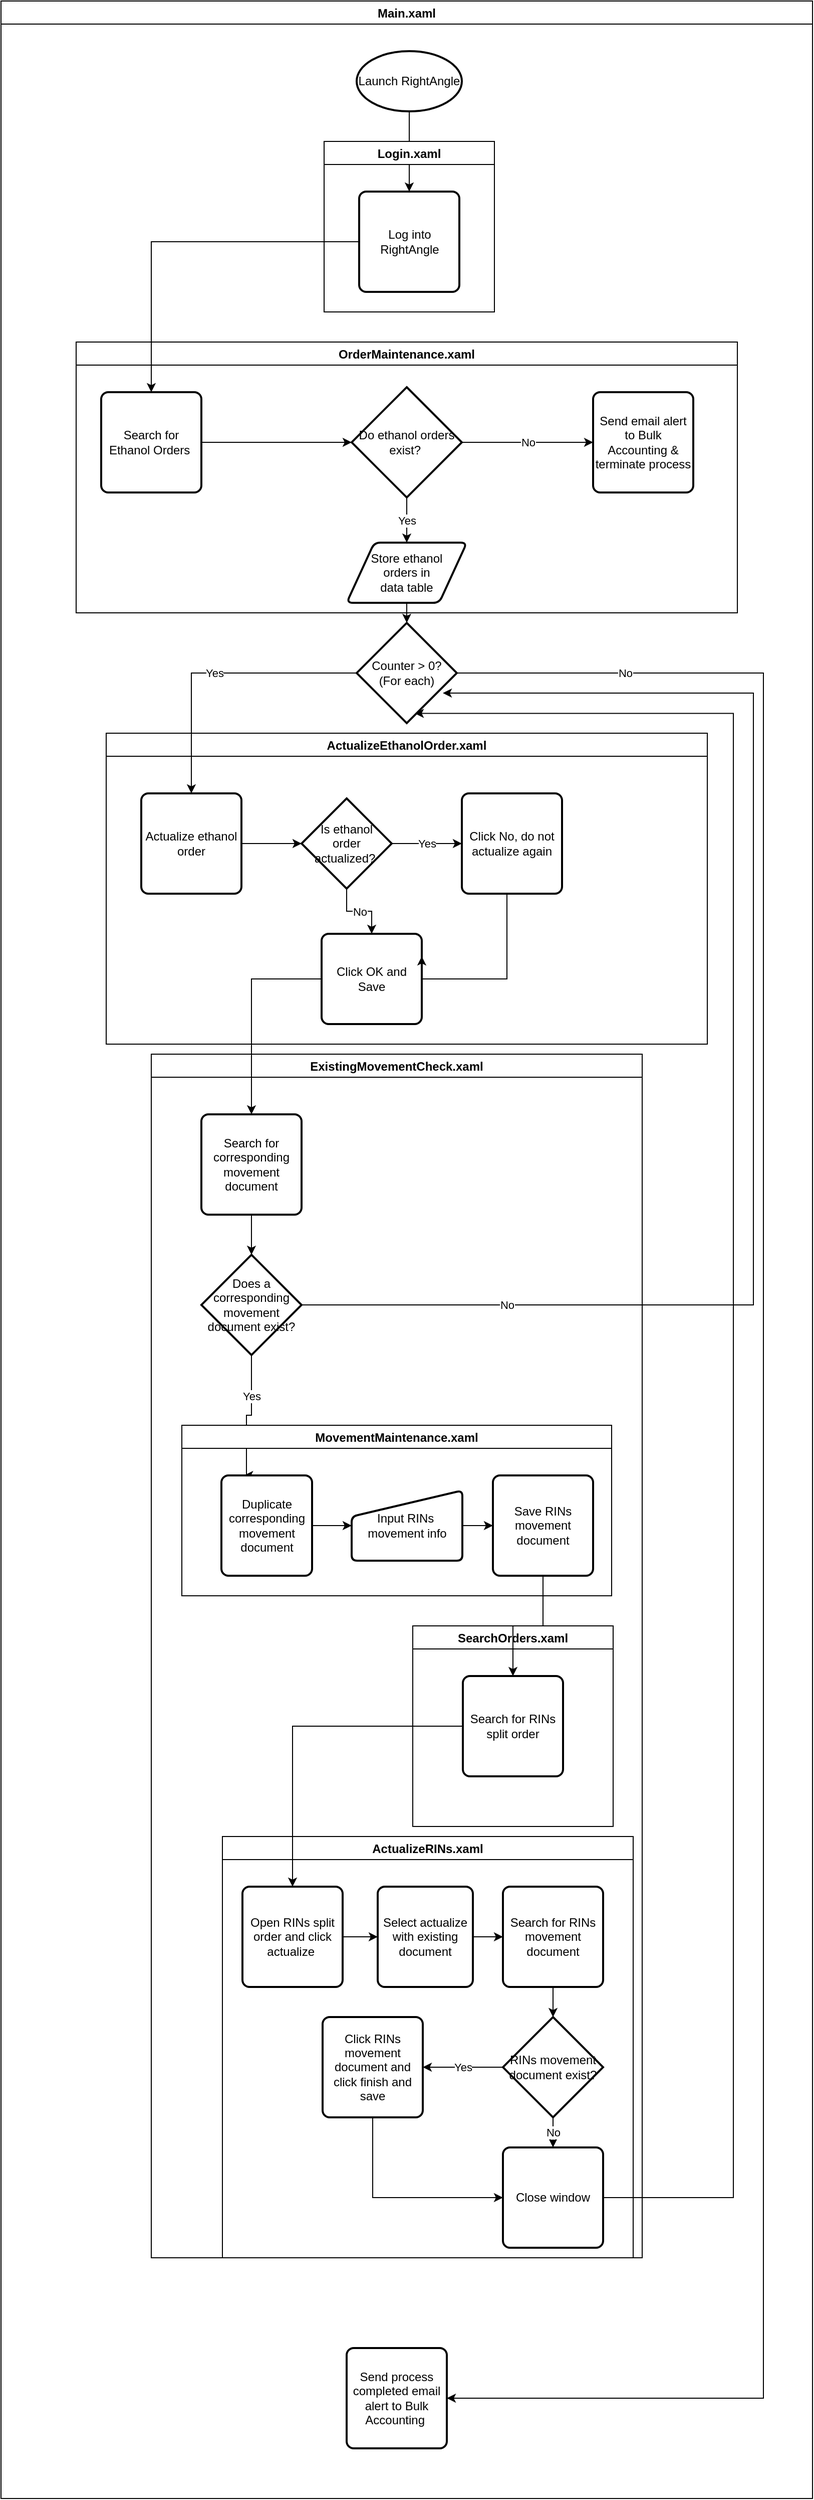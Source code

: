 <mxfile version="14.6.10" type="github">
  <diagram id="C5RBs43oDa-KdzZeNtuy" name="Page-1">
    <mxGraphModel dx="1038" dy="579" grid="1" gridSize="10" guides="1" tooltips="1" connect="1" arrows="1" fold="1" page="1" pageScale="1" pageWidth="827" pageHeight="1169" math="0" shadow="0">
      <root>
        <mxCell id="WIyWlLk6GJQsqaUBKTNV-0" />
        <mxCell id="WIyWlLk6GJQsqaUBKTNV-1" parent="WIyWlLk6GJQsqaUBKTNV-0" />
        <mxCell id="zwIU4QLBpwWAhk2zhrNK-26" value="Main.xaml" style="swimlane;" vertex="1" parent="WIyWlLk6GJQsqaUBKTNV-1">
          <mxGeometry x="9" y="40" width="810" height="2490" as="geometry" />
        </mxCell>
        <mxCell id="zwIU4QLBpwWAhk2zhrNK-92" style="edgeStyle=orthogonalEdgeStyle;rounded=0;orthogonalLoop=1;jettySize=auto;html=1;entryX=0.5;entryY=0;entryDx=0;entryDy=0;" edge="1" parent="zwIU4QLBpwWAhk2zhrNK-26" source="zwIU4QLBpwWAhk2zhrNK-3" target="zwIU4QLBpwWAhk2zhrNK-4">
          <mxGeometry relative="1" as="geometry">
            <mxPoint x="408" y="210" as="targetPoint" />
          </mxGeometry>
        </mxCell>
        <mxCell id="zwIU4QLBpwWAhk2zhrNK-3" value="Launch RightAngle" style="strokeWidth=2;html=1;shape=mxgraph.flowchart.start_1;whiteSpace=wrap;" vertex="1" parent="zwIU4QLBpwWAhk2zhrNK-26">
          <mxGeometry x="355" y="50" width="105" height="60" as="geometry" />
        </mxCell>
        <mxCell id="zwIU4QLBpwWAhk2zhrNK-27" value="Login.xaml" style="swimlane;" vertex="1" parent="zwIU4QLBpwWAhk2zhrNK-26">
          <mxGeometry x="322.5" y="140" width="170" height="170" as="geometry" />
        </mxCell>
        <mxCell id="zwIU4QLBpwWAhk2zhrNK-4" value="Log into RightAngle" style="rounded=1;whiteSpace=wrap;html=1;absoluteArcSize=1;arcSize=14;strokeWidth=2;" vertex="1" parent="zwIU4QLBpwWAhk2zhrNK-27">
          <mxGeometry x="35" y="50" width="100" height="100" as="geometry" />
        </mxCell>
        <mxCell id="zwIU4QLBpwWAhk2zhrNK-29" value="ActualizeEthanolOrder.xaml" style="swimlane;" vertex="1" parent="zwIU4QLBpwWAhk2zhrNK-26">
          <mxGeometry x="105" y="730" width="600" height="310" as="geometry" />
        </mxCell>
        <mxCell id="zwIU4QLBpwWAhk2zhrNK-14" value="Actualize ethanol order" style="rounded=1;whiteSpace=wrap;html=1;absoluteArcSize=1;arcSize=14;strokeWidth=2;" vertex="1" parent="zwIU4QLBpwWAhk2zhrNK-29">
          <mxGeometry x="35" y="60" width="100" height="100" as="geometry" />
        </mxCell>
        <mxCell id="zwIU4QLBpwWAhk2zhrNK-34" value="Yes" style="edgeStyle=orthogonalEdgeStyle;rounded=0;orthogonalLoop=1;jettySize=auto;html=1;entryX=0;entryY=0.5;entryDx=0;entryDy=0;" edge="1" parent="zwIU4QLBpwWAhk2zhrNK-29" source="zwIU4QLBpwWAhk2zhrNK-16" target="zwIU4QLBpwWAhk2zhrNK-18">
          <mxGeometry relative="1" as="geometry" />
        </mxCell>
        <mxCell id="zwIU4QLBpwWAhk2zhrNK-35" value="No" style="edgeStyle=orthogonalEdgeStyle;rounded=0;orthogonalLoop=1;jettySize=auto;html=1;" edge="1" parent="zwIU4QLBpwWAhk2zhrNK-29" source="zwIU4QLBpwWAhk2zhrNK-16" target="zwIU4QLBpwWAhk2zhrNK-19">
          <mxGeometry relative="1" as="geometry" />
        </mxCell>
        <mxCell id="zwIU4QLBpwWAhk2zhrNK-16" value="Is ethanol &lt;br&gt;order actualized?&amp;nbsp;" style="strokeWidth=2;html=1;shape=mxgraph.flowchart.decision;whiteSpace=wrap;" vertex="1" parent="zwIU4QLBpwWAhk2zhrNK-29">
          <mxGeometry x="195" y="65" width="90" height="90" as="geometry" />
        </mxCell>
        <mxCell id="zwIU4QLBpwWAhk2zhrNK-17" value="" style="edgeStyle=orthogonalEdgeStyle;rounded=0;orthogonalLoop=1;jettySize=auto;html=1;" edge="1" parent="zwIU4QLBpwWAhk2zhrNK-29" source="zwIU4QLBpwWAhk2zhrNK-14" target="zwIU4QLBpwWAhk2zhrNK-16">
          <mxGeometry relative="1" as="geometry" />
        </mxCell>
        <mxCell id="zwIU4QLBpwWAhk2zhrNK-18" value="Click No, do not actualize again" style="rounded=1;whiteSpace=wrap;html=1;absoluteArcSize=1;arcSize=14;strokeWidth=2;" vertex="1" parent="zwIU4QLBpwWAhk2zhrNK-29">
          <mxGeometry x="355" y="60" width="100" height="100" as="geometry" />
        </mxCell>
        <mxCell id="zwIU4QLBpwWAhk2zhrNK-19" value="Click OK and Save" style="rounded=1;whiteSpace=wrap;html=1;absoluteArcSize=1;arcSize=14;strokeWidth=2;" vertex="1" parent="zwIU4QLBpwWAhk2zhrNK-29">
          <mxGeometry x="215" y="200" width="100" height="90" as="geometry" />
        </mxCell>
        <mxCell id="zwIU4QLBpwWAhk2zhrNK-37" style="edgeStyle=orthogonalEdgeStyle;rounded=0;orthogonalLoop=1;jettySize=auto;html=1;entryX=1;entryY=0.25;entryDx=0;entryDy=0;" edge="1" parent="zwIU4QLBpwWAhk2zhrNK-29" source="zwIU4QLBpwWAhk2zhrNK-18" target="zwIU4QLBpwWAhk2zhrNK-19">
          <mxGeometry relative="1" as="geometry">
            <mxPoint x="380" y="540" as="targetPoint" />
            <Array as="points">
              <mxPoint x="400" y="245" />
              <mxPoint x="315" y="245" />
            </Array>
          </mxGeometry>
        </mxCell>
        <mxCell id="zwIU4QLBpwWAhk2zhrNK-40" value="ExistingMovementCheck.xaml" style="swimlane;" vertex="1" parent="zwIU4QLBpwWAhk2zhrNK-26">
          <mxGeometry x="150" y="1050" width="490" height="1200" as="geometry" />
        </mxCell>
        <mxCell id="zwIU4QLBpwWAhk2zhrNK-41" value="Search for corresponding movement document" style="rounded=1;whiteSpace=wrap;html=1;absoluteArcSize=1;arcSize=14;strokeWidth=2;" vertex="1" parent="zwIU4QLBpwWAhk2zhrNK-40">
          <mxGeometry x="50" y="60" width="100" height="100" as="geometry" />
        </mxCell>
        <mxCell id="zwIU4QLBpwWAhk2zhrNK-59" value="Yes" style="edgeStyle=orthogonalEdgeStyle;rounded=0;orthogonalLoop=1;jettySize=auto;html=1;entryX=0.25;entryY=0;entryDx=0;entryDy=0;" edge="1" parent="zwIU4QLBpwWAhk2zhrNK-40" source="zwIU4QLBpwWAhk2zhrNK-53" target="zwIU4QLBpwWAhk2zhrNK-58">
          <mxGeometry x="-0.36" relative="1" as="geometry">
            <Array as="points">
              <mxPoint x="100" y="360" />
              <mxPoint x="95" y="360" />
            </Array>
            <mxPoint as="offset" />
          </mxGeometry>
        </mxCell>
        <mxCell id="zwIU4QLBpwWAhk2zhrNK-53" value="&lt;span style=&quot;&quot;&gt;Does a corresponding movement document exist?&lt;/span&gt;" style="strokeWidth=2;html=1;shape=mxgraph.flowchart.decision;whiteSpace=wrap;labelBackgroundColor=none;" vertex="1" parent="zwIU4QLBpwWAhk2zhrNK-40">
          <mxGeometry x="50" y="200" width="100" height="100" as="geometry" />
        </mxCell>
        <mxCell id="zwIU4QLBpwWAhk2zhrNK-54" style="edgeStyle=orthogonalEdgeStyle;rounded=0;orthogonalLoop=1;jettySize=auto;html=1;entryX=0.5;entryY=0;entryDx=0;entryDy=0;entryPerimeter=0;" edge="1" parent="zwIU4QLBpwWAhk2zhrNK-40" source="zwIU4QLBpwWAhk2zhrNK-41" target="zwIU4QLBpwWAhk2zhrNK-53">
          <mxGeometry relative="1" as="geometry" />
        </mxCell>
        <mxCell id="zwIU4QLBpwWAhk2zhrNK-57" value="MovementMaintenance.xaml" style="swimlane;labelBackgroundColor=none;" vertex="1" parent="zwIU4QLBpwWAhk2zhrNK-40">
          <mxGeometry x="30.5" y="370" width="429" height="170" as="geometry" />
        </mxCell>
        <mxCell id="zwIU4QLBpwWAhk2zhrNK-61" style="edgeStyle=orthogonalEdgeStyle;rounded=0;orthogonalLoop=1;jettySize=auto;html=1;" edge="1" parent="zwIU4QLBpwWAhk2zhrNK-57" source="zwIU4QLBpwWAhk2zhrNK-58" target="zwIU4QLBpwWAhk2zhrNK-60">
          <mxGeometry relative="1" as="geometry" />
        </mxCell>
        <mxCell id="zwIU4QLBpwWAhk2zhrNK-58" value="Duplicate corresponding movement document" style="rounded=1;whiteSpace=wrap;html=1;absoluteArcSize=1;arcSize=14;strokeWidth=2;labelBackgroundColor=none;" vertex="1" parent="zwIU4QLBpwWAhk2zhrNK-57">
          <mxGeometry x="39.5" y="50" width="90.5" height="100" as="geometry" />
        </mxCell>
        <mxCell id="zwIU4QLBpwWAhk2zhrNK-63" style="edgeStyle=orthogonalEdgeStyle;rounded=0;orthogonalLoop=1;jettySize=auto;html=1;entryX=0;entryY=0.5;entryDx=0;entryDy=0;" edge="1" parent="zwIU4QLBpwWAhk2zhrNK-57" source="zwIU4QLBpwWAhk2zhrNK-60" target="zwIU4QLBpwWAhk2zhrNK-62">
          <mxGeometry relative="1" as="geometry" />
        </mxCell>
        <mxCell id="zwIU4QLBpwWAhk2zhrNK-60" value="Input RINs&amp;nbsp; movement info" style="html=1;strokeWidth=2;shape=manualInput;whiteSpace=wrap;rounded=1;size=26;arcSize=11;labelBackgroundColor=none;" vertex="1" parent="zwIU4QLBpwWAhk2zhrNK-57">
          <mxGeometry x="169.5" y="65" width="110.5" height="70" as="geometry" />
        </mxCell>
        <mxCell id="zwIU4QLBpwWAhk2zhrNK-62" value="Save RINs movement document" style="rounded=1;whiteSpace=wrap;html=1;absoluteArcSize=1;arcSize=14;strokeWidth=2;labelBackgroundColor=none;" vertex="1" parent="zwIU4QLBpwWAhk2zhrNK-57">
          <mxGeometry x="310.5" y="50" width="100" height="100" as="geometry" />
        </mxCell>
        <mxCell id="zwIU4QLBpwWAhk2zhrNK-64" value="SearchOrders.xaml" style="swimlane;labelBackgroundColor=none;" vertex="1" parent="zwIU4QLBpwWAhk2zhrNK-40">
          <mxGeometry x="261" y="570" width="200" height="200" as="geometry" />
        </mxCell>
        <mxCell id="zwIU4QLBpwWAhk2zhrNK-65" value="Search for RINs split order" style="rounded=1;whiteSpace=wrap;html=1;absoluteArcSize=1;arcSize=14;strokeWidth=2;labelBackgroundColor=none;" vertex="1" parent="zwIU4QLBpwWAhk2zhrNK-64">
          <mxGeometry x="50" y="50" width="100" height="100" as="geometry" />
        </mxCell>
        <mxCell id="zwIU4QLBpwWAhk2zhrNK-68" style="edgeStyle=orthogonalEdgeStyle;rounded=0;orthogonalLoop=1;jettySize=auto;html=1;entryX=0.5;entryY=0;entryDx=0;entryDy=0;" edge="1" parent="zwIU4QLBpwWAhk2zhrNK-40" source="zwIU4QLBpwWAhk2zhrNK-62" target="zwIU4QLBpwWAhk2zhrNK-65">
          <mxGeometry relative="1" as="geometry" />
        </mxCell>
        <mxCell id="zwIU4QLBpwWAhk2zhrNK-69" value="ActualizeRINs.xaml" style="swimlane;labelBackgroundColor=none;startSize=23;" vertex="1" parent="zwIU4QLBpwWAhk2zhrNK-40">
          <mxGeometry x="71" y="780" width="410" height="420" as="geometry" />
        </mxCell>
        <mxCell id="zwIU4QLBpwWAhk2zhrNK-73" style="edgeStyle=orthogonalEdgeStyle;rounded=0;orthogonalLoop=1;jettySize=auto;html=1;entryX=0;entryY=0.5;entryDx=0;entryDy=0;" edge="1" parent="zwIU4QLBpwWAhk2zhrNK-69" source="zwIU4QLBpwWAhk2zhrNK-70" target="zwIU4QLBpwWAhk2zhrNK-72">
          <mxGeometry relative="1" as="geometry" />
        </mxCell>
        <mxCell id="zwIU4QLBpwWAhk2zhrNK-70" value="Open RINs split order and click actualize&amp;nbsp;" style="rounded=1;whiteSpace=wrap;html=1;absoluteArcSize=1;arcSize=14;strokeWidth=2;labelBackgroundColor=none;" vertex="1" parent="zwIU4QLBpwWAhk2zhrNK-69">
          <mxGeometry x="20" y="50" width="100" height="100" as="geometry" />
        </mxCell>
        <mxCell id="zwIU4QLBpwWAhk2zhrNK-75" style="edgeStyle=orthogonalEdgeStyle;rounded=0;orthogonalLoop=1;jettySize=auto;html=1;entryX=0;entryY=0.5;entryDx=0;entryDy=0;" edge="1" parent="zwIU4QLBpwWAhk2zhrNK-69" source="zwIU4QLBpwWAhk2zhrNK-72" target="zwIU4QLBpwWAhk2zhrNK-74">
          <mxGeometry relative="1" as="geometry" />
        </mxCell>
        <mxCell id="zwIU4QLBpwWAhk2zhrNK-72" value="Select actualize with existing document" style="rounded=1;whiteSpace=wrap;html=1;absoluteArcSize=1;arcSize=14;strokeWidth=2;labelBackgroundColor=none;" vertex="1" parent="zwIU4QLBpwWAhk2zhrNK-69">
          <mxGeometry x="155" y="50" width="95" height="100" as="geometry" />
        </mxCell>
        <mxCell id="zwIU4QLBpwWAhk2zhrNK-78" style="edgeStyle=orthogonalEdgeStyle;rounded=0;orthogonalLoop=1;jettySize=auto;html=1;" edge="1" parent="zwIU4QLBpwWAhk2zhrNK-69" source="zwIU4QLBpwWAhk2zhrNK-74" target="zwIU4QLBpwWAhk2zhrNK-76">
          <mxGeometry relative="1" as="geometry" />
        </mxCell>
        <mxCell id="zwIU4QLBpwWAhk2zhrNK-74" value="Search for RINs movement document" style="rounded=1;whiteSpace=wrap;html=1;absoluteArcSize=1;arcSize=14;strokeWidth=2;labelBackgroundColor=none;" vertex="1" parent="zwIU4QLBpwWAhk2zhrNK-69">
          <mxGeometry x="280" y="50" width="100" height="100" as="geometry" />
        </mxCell>
        <mxCell id="zwIU4QLBpwWAhk2zhrNK-79" value="Yes" style="edgeStyle=orthogonalEdgeStyle;rounded=0;orthogonalLoop=1;jettySize=auto;html=1;entryX=1;entryY=0.5;entryDx=0;entryDy=0;" edge="1" parent="zwIU4QLBpwWAhk2zhrNK-69" source="zwIU4QLBpwWAhk2zhrNK-76" target="zwIU4QLBpwWAhk2zhrNK-77">
          <mxGeometry relative="1" as="geometry" />
        </mxCell>
        <mxCell id="zwIU4QLBpwWAhk2zhrNK-81" value="No" style="edgeStyle=orthogonalEdgeStyle;rounded=0;orthogonalLoop=1;jettySize=auto;html=1;entryX=0.5;entryY=0;entryDx=0;entryDy=0;" edge="1" parent="zwIU4QLBpwWAhk2zhrNK-69" source="zwIU4QLBpwWAhk2zhrNK-76" target="zwIU4QLBpwWAhk2zhrNK-80">
          <mxGeometry relative="1" as="geometry" />
        </mxCell>
        <mxCell id="zwIU4QLBpwWAhk2zhrNK-76" value="RINs movement document exist?" style="strokeWidth=2;html=1;shape=mxgraph.flowchart.decision;whiteSpace=wrap;labelBackgroundColor=none;" vertex="1" parent="zwIU4QLBpwWAhk2zhrNK-69">
          <mxGeometry x="280" y="180" width="100" height="100" as="geometry" />
        </mxCell>
        <mxCell id="zwIU4QLBpwWAhk2zhrNK-77" value="Click RINs movement document and click finish and save" style="rounded=1;whiteSpace=wrap;html=1;absoluteArcSize=1;arcSize=14;strokeWidth=2;labelBackgroundColor=none;" vertex="1" parent="zwIU4QLBpwWAhk2zhrNK-69">
          <mxGeometry x="100" y="180" width="100" height="100" as="geometry" />
        </mxCell>
        <mxCell id="zwIU4QLBpwWAhk2zhrNK-80" value="Close window" style="rounded=1;whiteSpace=wrap;html=1;absoluteArcSize=1;arcSize=14;strokeWidth=2;labelBackgroundColor=none;" vertex="1" parent="zwIU4QLBpwWAhk2zhrNK-69">
          <mxGeometry x="280" y="310" width="100" height="100" as="geometry" />
        </mxCell>
        <mxCell id="zwIU4QLBpwWAhk2zhrNK-83" style="edgeStyle=orthogonalEdgeStyle;rounded=0;orthogonalLoop=1;jettySize=auto;html=1;entryX=0;entryY=0.5;entryDx=0;entryDy=0;" edge="1" parent="zwIU4QLBpwWAhk2zhrNK-69" source="zwIU4QLBpwWAhk2zhrNK-77" target="zwIU4QLBpwWAhk2zhrNK-80">
          <mxGeometry relative="1" as="geometry">
            <mxPoint x="220" y="390" as="targetPoint" />
            <Array as="points">
              <mxPoint x="150" y="360" />
            </Array>
          </mxGeometry>
        </mxCell>
        <mxCell id="zwIU4QLBpwWAhk2zhrNK-71" style="edgeStyle=orthogonalEdgeStyle;rounded=0;orthogonalLoop=1;jettySize=auto;html=1;" edge="1" parent="zwIU4QLBpwWAhk2zhrNK-40" source="zwIU4QLBpwWAhk2zhrNK-65" target="zwIU4QLBpwWAhk2zhrNK-70">
          <mxGeometry relative="1" as="geometry" />
        </mxCell>
        <mxCell id="zwIU4QLBpwWAhk2zhrNK-44" style="edgeStyle=orthogonalEdgeStyle;rounded=0;orthogonalLoop=1;jettySize=auto;html=1;" edge="1" parent="zwIU4QLBpwWAhk2zhrNK-26" source="zwIU4QLBpwWAhk2zhrNK-19" target="zwIU4QLBpwWAhk2zhrNK-41">
          <mxGeometry relative="1" as="geometry" />
        </mxCell>
        <mxCell id="zwIU4QLBpwWAhk2zhrNK-50" value="Yes" style="edgeStyle=orthogonalEdgeStyle;rounded=0;orthogonalLoop=1;jettySize=auto;html=1;entryX=0.5;entryY=0;entryDx=0;entryDy=0;exitX=0;exitY=0.5;exitDx=0;exitDy=0;exitPerimeter=0;" edge="1" parent="zwIU4QLBpwWAhk2zhrNK-26" source="zwIU4QLBpwWAhk2zhrNK-95" target="zwIU4QLBpwWAhk2zhrNK-14">
          <mxGeometry relative="1" as="geometry">
            <mxPoint x="337.5" y="680" as="sourcePoint" />
          </mxGeometry>
        </mxCell>
        <mxCell id="zwIU4QLBpwWAhk2zhrNK-38" value="OrderMaintenance.xaml" style="swimlane;" vertex="1" parent="zwIU4QLBpwWAhk2zhrNK-26">
          <mxGeometry x="75" y="340" width="660" height="270" as="geometry" />
        </mxCell>
        <mxCell id="zwIU4QLBpwWAhk2zhrNK-6" value="Search for Ethanol Orders&amp;nbsp;" style="rounded=1;whiteSpace=wrap;html=1;absoluteArcSize=1;arcSize=14;strokeWidth=2;" vertex="1" parent="zwIU4QLBpwWAhk2zhrNK-38">
          <mxGeometry x="25" y="50" width="100" height="100" as="geometry" />
        </mxCell>
        <mxCell id="zwIU4QLBpwWAhk2zhrNK-8" value="Do ethanol orders exist?&amp;nbsp;" style="strokeWidth=2;html=1;shape=mxgraph.flowchart.decision;whiteSpace=wrap;" vertex="1" parent="zwIU4QLBpwWAhk2zhrNK-38">
          <mxGeometry x="275" y="45" width="110" height="110" as="geometry" />
        </mxCell>
        <mxCell id="zwIU4QLBpwWAhk2zhrNK-9" value="" style="edgeStyle=orthogonalEdgeStyle;rounded=0;orthogonalLoop=1;jettySize=auto;html=1;" edge="1" parent="zwIU4QLBpwWAhk2zhrNK-38" source="zwIU4QLBpwWAhk2zhrNK-6" target="zwIU4QLBpwWAhk2zhrNK-8">
          <mxGeometry relative="1" as="geometry" />
        </mxCell>
        <mxCell id="zwIU4QLBpwWAhk2zhrNK-12" value="Send email alert to Bulk Accounting &amp;amp; terminate process" style="rounded=1;whiteSpace=wrap;html=1;absoluteArcSize=1;arcSize=14;strokeWidth=2;" vertex="1" parent="zwIU4QLBpwWAhk2zhrNK-38">
          <mxGeometry x="516" y="50" width="100" height="100" as="geometry" />
        </mxCell>
        <mxCell id="zwIU4QLBpwWAhk2zhrNK-13" value="No" style="edgeStyle=orthogonalEdgeStyle;rounded=0;orthogonalLoop=1;jettySize=auto;html=1;" edge="1" parent="zwIU4QLBpwWAhk2zhrNK-38" source="zwIU4QLBpwWAhk2zhrNK-8" target="zwIU4QLBpwWAhk2zhrNK-12">
          <mxGeometry relative="1" as="geometry" />
        </mxCell>
        <mxCell id="zwIU4QLBpwWAhk2zhrNK-10" value="Store ethanol &lt;br&gt;orders in &lt;br&gt;data table" style="shape=parallelogram;html=1;strokeWidth=2;perimeter=parallelogramPerimeter;whiteSpace=wrap;rounded=1;arcSize=12;size=0.23;" vertex="1" parent="zwIU4QLBpwWAhk2zhrNK-38">
          <mxGeometry x="270" y="200" width="120" height="60" as="geometry" />
        </mxCell>
        <mxCell id="zwIU4QLBpwWAhk2zhrNK-11" value="Yes" style="edgeStyle=orthogonalEdgeStyle;rounded=0;orthogonalLoop=1;jettySize=auto;html=1;" edge="1" parent="zwIU4QLBpwWAhk2zhrNK-38" source="zwIU4QLBpwWAhk2zhrNK-8" target="zwIU4QLBpwWAhk2zhrNK-10">
          <mxGeometry relative="1" as="geometry" />
        </mxCell>
        <mxCell id="zwIU4QLBpwWAhk2zhrNK-55" value="No" style="edgeStyle=orthogonalEdgeStyle;rounded=0;orthogonalLoop=1;jettySize=auto;html=1;entryX=0.86;entryY=0.7;entryDx=0;entryDy=0;entryPerimeter=0;" edge="1" parent="zwIU4QLBpwWAhk2zhrNK-26" source="zwIU4QLBpwWAhk2zhrNK-53" target="zwIU4QLBpwWAhk2zhrNK-95">
          <mxGeometry x="-0.701" relative="1" as="geometry">
            <mxPoint x="521" y="640" as="targetPoint" />
            <Array as="points">
              <mxPoint x="751" y="1300" />
              <mxPoint x="751" y="690" />
            </Array>
            <mxPoint as="offset" />
          </mxGeometry>
        </mxCell>
        <mxCell id="zwIU4QLBpwWAhk2zhrNK-88" value="" style="endArrow=classic;html=1;rounded=0;edgeStyle=orthogonalEdgeStyle;exitX=1;exitY=0.5;exitDx=0;exitDy=0;entryX=0.58;entryY=0.902;entryDx=0;entryDy=0;entryPerimeter=0;" edge="1" parent="zwIU4QLBpwWAhk2zhrNK-26" source="zwIU4QLBpwWAhk2zhrNK-80" target="zwIU4QLBpwWAhk2zhrNK-95">
          <mxGeometry width="50" height="50" relative="1" as="geometry">
            <mxPoint x="621" y="2200" as="sourcePoint" />
            <mxPoint x="551" y="700" as="targetPoint" />
            <Array as="points">
              <mxPoint x="731" y="2190" />
              <mxPoint x="731" y="710" />
            </Array>
          </mxGeometry>
        </mxCell>
        <mxCell id="zwIU4QLBpwWAhk2zhrNK-89" value="Send process completed email alert to Bulk Accounting&amp;nbsp;" style="rounded=1;whiteSpace=wrap;html=1;absoluteArcSize=1;arcSize=14;strokeWidth=2;labelBackgroundColor=none;" vertex="1" parent="zwIU4QLBpwWAhk2zhrNK-26">
          <mxGeometry x="345" y="2340" width="100" height="100" as="geometry" />
        </mxCell>
        <mxCell id="zwIU4QLBpwWAhk2zhrNK-93" style="edgeStyle=orthogonalEdgeStyle;rounded=0;orthogonalLoop=1;jettySize=auto;html=1;entryX=0.5;entryY=0;entryDx=0;entryDy=0;" edge="1" parent="zwIU4QLBpwWAhk2zhrNK-26" source="zwIU4QLBpwWAhk2zhrNK-4" target="zwIU4QLBpwWAhk2zhrNK-6">
          <mxGeometry relative="1" as="geometry" />
        </mxCell>
        <mxCell id="zwIU4QLBpwWAhk2zhrNK-95" value="Counter &amp;gt; 0? &lt;br&gt;(For each)" style="strokeWidth=2;html=1;shape=mxgraph.flowchart.decision;whiteSpace=wrap;labelBackgroundColor=none;" vertex="1" parent="zwIU4QLBpwWAhk2zhrNK-26">
          <mxGeometry x="355" y="620" width="100" height="100" as="geometry" />
        </mxCell>
        <mxCell id="zwIU4QLBpwWAhk2zhrNK-96" style="edgeStyle=orthogonalEdgeStyle;rounded=0;orthogonalLoop=1;jettySize=auto;html=1;" edge="1" parent="zwIU4QLBpwWAhk2zhrNK-26" source="zwIU4QLBpwWAhk2zhrNK-10" target="zwIU4QLBpwWAhk2zhrNK-95">
          <mxGeometry relative="1" as="geometry" />
        </mxCell>
        <mxCell id="zwIU4QLBpwWAhk2zhrNK-101" value="No" style="edgeStyle=orthogonalEdgeStyle;rounded=0;orthogonalLoop=1;jettySize=auto;html=1;exitX=1;exitY=0.5;exitDx=0;exitDy=0;exitPerimeter=0;" edge="1" parent="zwIU4QLBpwWAhk2zhrNK-26" source="zwIU4QLBpwWAhk2zhrNK-95" target="zwIU4QLBpwWAhk2zhrNK-89">
          <mxGeometry x="-0.857" relative="1" as="geometry">
            <mxPoint x="781" y="2391" as="targetPoint" />
            <Array as="points">
              <mxPoint x="761" y="670" />
              <mxPoint x="761" y="2390" />
            </Array>
            <mxPoint as="offset" />
          </mxGeometry>
        </mxCell>
      </root>
    </mxGraphModel>
  </diagram>
</mxfile>
